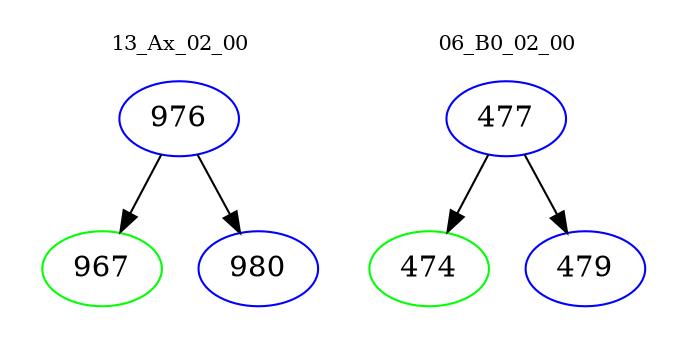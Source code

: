 digraph{
subgraph cluster_0 {
color = white
label = "13_Ax_02_00";
fontsize=10;
T0_976 [label="976", color="blue"]
T0_976 -> T0_967 [color="black"]
T0_967 [label="967", color="green"]
T0_976 -> T0_980 [color="black"]
T0_980 [label="980", color="blue"]
}
subgraph cluster_1 {
color = white
label = "06_B0_02_00";
fontsize=10;
T1_477 [label="477", color="blue"]
T1_477 -> T1_474 [color="black"]
T1_474 [label="474", color="green"]
T1_477 -> T1_479 [color="black"]
T1_479 [label="479", color="blue"]
}
}
